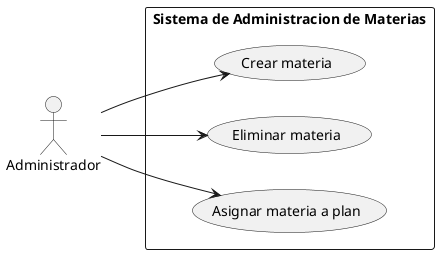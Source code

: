 @startuml
left to right direction
skinparam packageStyle rectangle

actor Administrador

package "Sistema de Administracion de Materias" {
  
  usecase "Crear materia" as UC1
  usecase "Eliminar materia" as UC2
  usecase "Asignar materia a plan" as UC3


  Administrador --> UC1
  Administrador --> UC2
  Administrador --> UC3
}

@enduml